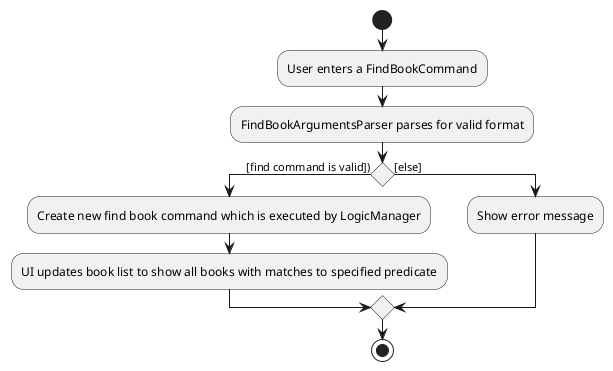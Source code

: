@startuml
start
:User enters a FindBookCommand;
:FindBookArgumentsParser parses for valid format;

if() then ([find command is valid]))
    :Create new find book command which is executed by LogicManager;
    :UI updates book list to show all books with matches to specified predicate;
else ([else])
    :Show error message;
endif
stop
@enduml